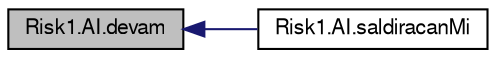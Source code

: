 digraph G
{
  bgcolor="transparent";
  edge [fontname="FreeSans",fontsize="10",labelfontname="FreeSans",labelfontsize="10"];
  node [fontname="FreeSans",fontsize="10",shape=record];
  rankdir="LR";
  Node1 [label="Risk1.AI.devam",height=0.2,width=0.4,color="black", fillcolor="grey75", style="filled" fontcolor="black"];
  Node1 -> Node2 [dir="back",color="midnightblue",fontsize="10",style="solid",fontname="FreeSans"];
  Node2 [label="Risk1.AI.saldiracanMi",height=0.2,width=0.4,color="black",URL="$classRisk1_1_1AI.html#aea5c0d5280665b9b6cd63d90306ef640",tooltip="Bu metod kullanıcının saldırı yapmak isteyip istemediğini belirler."];
}
